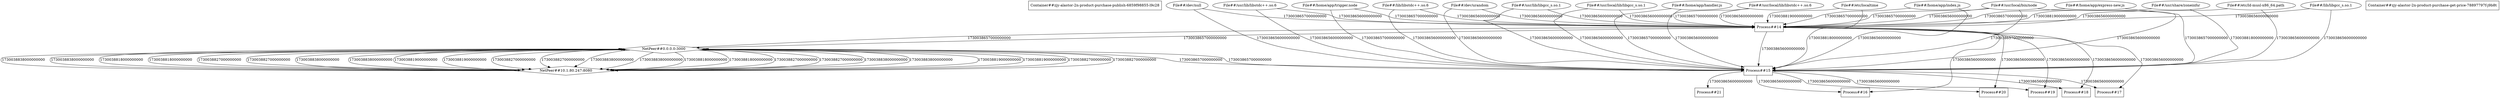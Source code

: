 digraph G {
"Container##zjy-alastor-2n-product-purchase-publish-6859f98855-l9c28" [shape="box"];
"File##/dev/null" [shape="ellipse"];
"File##/dev/urandom" [shape="ellipse"];
"File##/etc/ld-musl-x86_64.path" [shape="ellipse"];
"File##/etc/localtime" [shape="ellipse"];
"File##/home/app/express-new.js" [shape="ellipse"];
"File##/home/app/handler.js" [shape="ellipse"];
"File##/home/app/index.js" [shape="ellipse"];
"File##/home/app/trigger.node" [shape="ellipse"];
"File##/lib/libgcc_s.so.1" [shape="ellipse"];
"File##/lib/libstdc++.so.6" [shape="ellipse"];
"File##/usr/lib/libgcc_s.so.1" [shape="ellipse"];
"File##/usr/lib/libstdc++.so.6" [shape="ellipse"];
"File##/usr/local/bin/node" [shape="ellipse"];
"File##/usr/local/lib/libgcc_s.so.1" [shape="ellipse"];
"File##/usr/local/lib/libstdc++.so.6" [shape="ellipse"];
"File##/usr/share/zoneinfo/" [shape="ellipse"];
"NetPeer##0.0.0.0:3000" [shape="diamond"];
"NetPeer##10.1.80.247:8080" [shape="diamond"];
"Process##14" [shape="box"];
"Process##15" [shape="box"];
"Process##16" [shape="box"];
"Process##17" [shape="box"];
"Process##18" [shape="box"];
"Process##19" [shape="box"];
"Process##20" [shape="box"];
"File##/etc/ld-musl-x86_64.path" -> "Process##14" [label="1730038656000000000"];
"File##/lib/libstdc++.so.6" -> "Process##14" [label="1730038656000000000"];
"File##/usr/local/lib/libstdc++.so.6" -> "Process##14" [label="1730038656000000000"];
"File##/usr/lib/libstdc++.so.6" -> "Process##14" [label="1730038656000000000"];
"File##/lib/libgcc_s.so.1" -> "Process##14" [label="1730038656000000000"];
"File##/usr/local/lib/libgcc_s.so.1" -> "Process##14" [label="1730038656000000000"];
"File##/usr/lib/libgcc_s.so.1" -> "Process##14" [label="1730038656000000000"];
"Process##14" -> "Process##15" [label="1730038656000000000"];
"Process##14" -> "Process##16" [label="1730038656000000000"];
"Process##14" -> "Process##17" [label="1730038656000000000"];
"Process##14" -> "Process##18" [label="1730038656000000000"];
"Process##14" -> "Process##19" [label="1730038656000000000"];
"File##/usr/local/bin/node" -> "Process##14" [label="1730038656000000000"];
"File##/usr/local/bin/node" -> "Process##14" [label="1730038657000000000"];
"File##/dev/urandom" -> "Process##14" [label="1730038656000000000"];
"Process##14" -> "Process##20" [label="1730038656000000000"];
"File##/dev/null" -> "Process##14" [label="1730038657000000000"];
"File##/home/app/index.js" -> "Process##14" [label="1730038657000000000"];
"File##/home/app/express-new.js" -> "Process##14" [label="1730038657000000000"];
"File##/home/app/trigger.node" -> "Process##14" [label="1730038657000000000"];
"File##/home/app/handler.js" -> "Process##14" [label="1730038657000000000"];
"Process##14" -> "NetPeer##0.0.0.0:3000" [label="1730038657000000000"];
"NetPeer##0.0.0.0:3000" -> "Process##14" [label="1730038657000000000"];
"NetPeer##0.0.0.0:3000" -> "NetPeer##10.1.80.247:8080" [label="1730038819000000000"];
"NetPeer##0.0.0.0:3000" -> "NetPeer##10.1.80.247:8080" [label="1730038819000000000"];
"NetPeer##0.0.0.0:3000" -> "NetPeer##10.1.80.247:8080" [label="1730038827000000000"];
"NetPeer##0.0.0.0:3000" -> "NetPeer##10.1.80.247:8080" [label="1730038827000000000"];
"NetPeer##0.0.0.0:3000" -> "NetPeer##10.1.80.247:8080" [label="1730038838000000000"];
"NetPeer##0.0.0.0:3000" -> "NetPeer##10.1.80.247:8080" [label="1730038838000000000"];
"NetPeer##10.1.80.247:8080" -> "NetPeer##0.0.0.0:3000" [label="1730038819000000000"];
"NetPeer##10.1.80.247:8080" -> "NetPeer##0.0.0.0:3000" [label="1730038819000000000"];
"NetPeer##10.1.80.247:8080" -> "NetPeer##0.0.0.0:3000" [label="1730038827000000000"];
"NetPeer##10.1.80.247:8080" -> "NetPeer##0.0.0.0:3000" [label="1730038827000000000"];
"NetPeer##10.1.80.247:8080" -> "NetPeer##0.0.0.0:3000" [label="1730038838000000000"];
"NetPeer##10.1.80.247:8080" -> "NetPeer##0.0.0.0:3000" [label="1730038838000000000"];
"File##/etc/localtime" -> "Process##14" [label="1730038819000000000"];
"File##/usr/share/zoneinfo/" -> "Process##14" [label="1730038819000000000"];
"Container##zjy-alastor-2n-product-purchase-get-price-78897797f-j9b8t" [shape="box"];
"File##/dev/null" [shape="ellipse"];
"File##/dev/urandom" [shape="ellipse"];
"File##/etc/ld-musl-x86_64.path" [shape="ellipse"];
"File##/etc/localtime" [shape="ellipse"];
"File##/home/app/express-new.js" [shape="ellipse"];
"File##/home/app/handler.js" [shape="ellipse"];
"File##/home/app/index.js" [shape="ellipse"];
"File##/home/app/trigger.node" [shape="ellipse"];
"File##/lib/libgcc_s.so.1" [shape="ellipse"];
"File##/lib/libstdc++.so.6" [shape="ellipse"];
"File##/usr/lib/libgcc_s.so.1" [shape="ellipse"];
"File##/usr/lib/libstdc++.so.6" [shape="ellipse"];
"File##/usr/local/bin/node" [shape="ellipse"];
"File##/usr/local/lib/libgcc_s.so.1" [shape="ellipse"];
"File##/usr/local/lib/libstdc++.so.6" [shape="ellipse"];
"File##/usr/share/zoneinfo/" [shape="ellipse"];
"NetPeer##0.0.0.0:3000" [shape="diamond"];
"NetPeer##10.1.80.247:8080" [shape="diamond"];
"Process##15" [shape="box"];
"Process##16" [shape="box"];
"Process##17" [shape="box"];
"Process##18" [shape="box"];
"Process##19" [shape="box"];
"Process##20" [shape="box"];
"Process##21" [shape="box"];
"File##/etc/ld-musl-x86_64.path" -> "Process##15" [label="1730038656000000000"];
"File##/lib/libstdc++.so.6" -> "Process##15" [label="1730038656000000000"];
"File##/usr/local/lib/libstdc++.so.6" -> "Process##15" [label="1730038656000000000"];
"File##/usr/lib/libstdc++.so.6" -> "Process##15" [label="1730038656000000000"];
"File##/lib/libgcc_s.so.1" -> "Process##15" [label="1730038656000000000"];
"File##/usr/local/lib/libgcc_s.so.1" -> "Process##15" [label="1730038656000000000"];
"File##/usr/lib/libgcc_s.so.1" -> "Process##15" [label="1730038656000000000"];
"Process##15" -> "Process##16" [label="1730038656000000000"];
"Process##15" -> "Process##17" [label="1730038656000000000"];
"Process##15" -> "Process##18" [label="1730038656000000000"];
"Process##15" -> "Process##19" [label="1730038656000000000"];
"Process##15" -> "Process##20" [label="1730038656000000000"];
"File##/usr/local/bin/node" -> "Process##15" [label="1730038656000000000"];
"File##/usr/local/bin/node" -> "Process##15" [label="1730038657000000000"];
"File##/dev/urandom" -> "Process##15" [label="1730038656000000000"];
"Process##15" -> "Process##21" [label="1730038656000000000"];
"File##/dev/null" -> "Process##15" [label="1730038656000000000"];
"File##/home/app/index.js" -> "Process##15" [label="1730038656000000000"];
"File##/home/app/express-new.js" -> "Process##15" [label="1730038657000000000"];
"File##/home/app/trigger.node" -> "Process##15" [label="1730038657000000000"];
"File##/home/app/handler.js" -> "Process##15" [label="1730038657000000000"];
"Process##15" -> "NetPeer##0.0.0.0:3000" [label="1730038657000000000"];
"NetPeer##0.0.0.0:3000" -> "Process##15" [label="1730038657000000000"];
"NetPeer##0.0.0.0:3000" -> "NetPeer##10.1.80.247:8080" [label="1730038818000000000"];
"NetPeer##0.0.0.0:3000" -> "NetPeer##10.1.80.247:8080" [label="1730038818000000000"];
"NetPeer##0.0.0.0:3000" -> "NetPeer##10.1.80.247:8080" [label="1730038827000000000"];
"NetPeer##0.0.0.0:3000" -> "NetPeer##10.1.80.247:8080" [label="1730038827000000000"];
"NetPeer##0.0.0.0:3000" -> "NetPeer##10.1.80.247:8080" [label="1730038838000000000"];
"NetPeer##0.0.0.0:3000" -> "NetPeer##10.1.80.247:8080" [label="1730038838000000000"];
"NetPeer##10.1.80.247:8080" -> "NetPeer##0.0.0.0:3000" [label="1730038818000000000"];
"NetPeer##10.1.80.247:8080" -> "NetPeer##0.0.0.0:3000" [label="1730038818000000000"];
"NetPeer##10.1.80.247:8080" -> "NetPeer##0.0.0.0:3000" [label="1730038827000000000"];
"NetPeer##10.1.80.247:8080" -> "NetPeer##0.0.0.0:3000" [label="1730038827000000000"];
"NetPeer##10.1.80.247:8080" -> "NetPeer##0.0.0.0:3000" [label="1730038838000000000"];
"NetPeer##10.1.80.247:8080" -> "NetPeer##0.0.0.0:3000" [label="1730038838000000000"];
"File##/etc/localtime" -> "Process##15" [label="1730038818000000000"];
"File##/usr/share/zoneinfo/" -> "Process##15" [label="1730038818000000000"];
}
